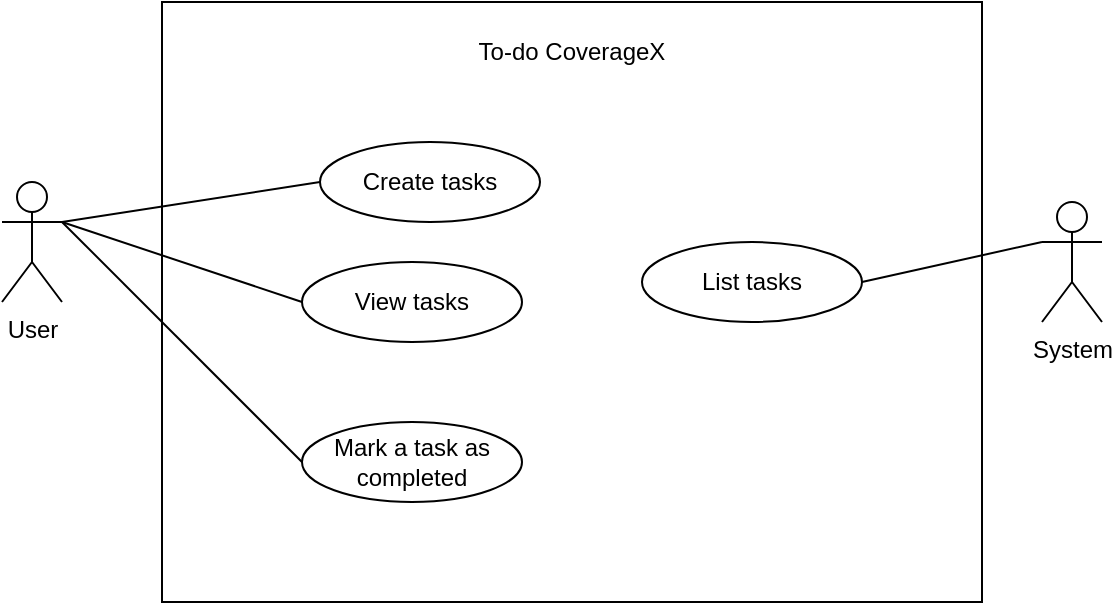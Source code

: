 <mxfile version="26.0.16">
  <diagram name="Page-1" id="OosCTeIA6I6goEZMjJ5i">
    <mxGraphModel dx="794" dy="539" grid="1" gridSize="10" guides="1" tooltips="1" connect="1" arrows="1" fold="1" page="1" pageScale="1" pageWidth="827" pageHeight="1169" math="0" shadow="0">
      <root>
        <mxCell id="0" />
        <mxCell id="1" parent="0" />
        <mxCell id="0yJTxuCL6KUhxwQ3sqIx-7" value="" style="rounded=0;whiteSpace=wrap;html=1;" parent="1" vertex="1">
          <mxGeometry x="280" y="40" width="410" height="300" as="geometry" />
        </mxCell>
        <mxCell id="0yJTxuCL6KUhxwQ3sqIx-8" value="To-do CoverageX" style="text;html=1;align=center;verticalAlign=middle;whiteSpace=wrap;rounded=0;" parent="1" vertex="1">
          <mxGeometry x="425" y="50" width="120" height="30" as="geometry" />
        </mxCell>
        <mxCell id="0yJTxuCL6KUhxwQ3sqIx-9" value="User" style="shape=umlActor;verticalLabelPosition=bottom;verticalAlign=top;html=1;outlineConnect=0;" parent="1" vertex="1">
          <mxGeometry x="200" y="130" width="30" height="60" as="geometry" />
        </mxCell>
        <mxCell id="0yJTxuCL6KUhxwQ3sqIx-10" value="System" style="shape=umlActor;verticalLabelPosition=bottom;verticalAlign=top;html=1;outlineConnect=0;" parent="1" vertex="1">
          <mxGeometry x="720" y="140" width="30" height="60" as="geometry" />
        </mxCell>
        <mxCell id="0yJTxuCL6KUhxwQ3sqIx-13" value="Create tasks" style="ellipse;whiteSpace=wrap;html=1;" parent="1" vertex="1">
          <mxGeometry x="359" y="110" width="110" height="40" as="geometry" />
        </mxCell>
        <mxCell id="0yJTxuCL6KUhxwQ3sqIx-14" value="View tasks" style="ellipse;whiteSpace=wrap;html=1;" parent="1" vertex="1">
          <mxGeometry x="350" y="170" width="110" height="40" as="geometry" />
        </mxCell>
        <mxCell id="0yJTxuCL6KUhxwQ3sqIx-15" value="List tasks" style="ellipse;whiteSpace=wrap;html=1;" parent="1" vertex="1">
          <mxGeometry x="520" y="160" width="110" height="40" as="geometry" />
        </mxCell>
        <mxCell id="0yJTxuCL6KUhxwQ3sqIx-20" value="" style="endArrow=none;html=1;rounded=0;entryX=0;entryY=0.5;entryDx=0;entryDy=0;exitX=1;exitY=0.333;exitDx=0;exitDy=0;exitPerimeter=0;" parent="1" source="0yJTxuCL6KUhxwQ3sqIx-9" target="0yJTxuCL6KUhxwQ3sqIx-13" edge="1">
          <mxGeometry width="50" height="50" relative="1" as="geometry">
            <mxPoint x="240" y="160" as="sourcePoint" />
            <mxPoint x="360" y="200" as="targetPoint" />
          </mxGeometry>
        </mxCell>
        <mxCell id="0yJTxuCL6KUhxwQ3sqIx-21" value="" style="endArrow=none;html=1;rounded=0;exitX=1;exitY=0.5;exitDx=0;exitDy=0;entryX=0;entryY=0.333;entryDx=0;entryDy=0;entryPerimeter=0;" parent="1" source="0yJTxuCL6KUhxwQ3sqIx-15" target="0yJTxuCL6KUhxwQ3sqIx-10" edge="1">
          <mxGeometry width="50" height="50" relative="1" as="geometry">
            <mxPoint x="610" y="190" as="sourcePoint" />
            <mxPoint x="720" y="160" as="targetPoint" />
          </mxGeometry>
        </mxCell>
        <mxCell id="0yJTxuCL6KUhxwQ3sqIx-22" value="" style="endArrow=none;html=1;rounded=0;entryX=0;entryY=0.5;entryDx=0;entryDy=0;exitX=1;exitY=0.333;exitDx=0;exitDy=0;exitPerimeter=0;" parent="1" source="0yJTxuCL6KUhxwQ3sqIx-9" target="0yJTxuCL6KUhxwQ3sqIx-14" edge="1">
          <mxGeometry width="50" height="50" relative="1" as="geometry">
            <mxPoint x="250" y="240" as="sourcePoint" />
            <mxPoint x="370" y="350" as="targetPoint" />
          </mxGeometry>
        </mxCell>
        <mxCell id="0yJTxuCL6KUhxwQ3sqIx-24" value="Mark a task as completed" style="ellipse;whiteSpace=wrap;html=1;" parent="1" vertex="1">
          <mxGeometry x="350" y="250" width="110" height="40" as="geometry" />
        </mxCell>
        <mxCell id="0yJTxuCL6KUhxwQ3sqIx-25" value="" style="endArrow=none;html=1;rounded=0;entryX=0;entryY=0.5;entryDx=0;entryDy=0;exitX=1;exitY=0.333;exitDx=0;exitDy=0;exitPerimeter=0;" parent="1" source="0yJTxuCL6KUhxwQ3sqIx-9" target="0yJTxuCL6KUhxwQ3sqIx-24" edge="1">
          <mxGeometry width="50" height="50" relative="1" as="geometry">
            <mxPoint x="220" y="240" as="sourcePoint" />
            <mxPoint x="340" y="440" as="targetPoint" />
          </mxGeometry>
        </mxCell>
      </root>
    </mxGraphModel>
  </diagram>
</mxfile>
